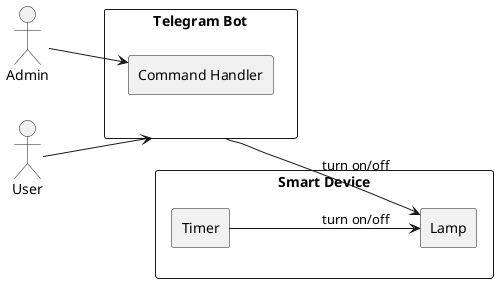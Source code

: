 @startuml
left to right direction

actor Admin
actor User

rectangle "Smart Device" as SD {
rectangle "Lamp" as Lamp
rectangle "Timer" as Timer
}

rectangle "Telegram Bot" as Bot {
rectangle "Command Handler" as CH
}

Admin --> CH
User --> Bot
Bot --> Lamp : turn on/off
Timer --> Lamp : turn on/off
@enduml
